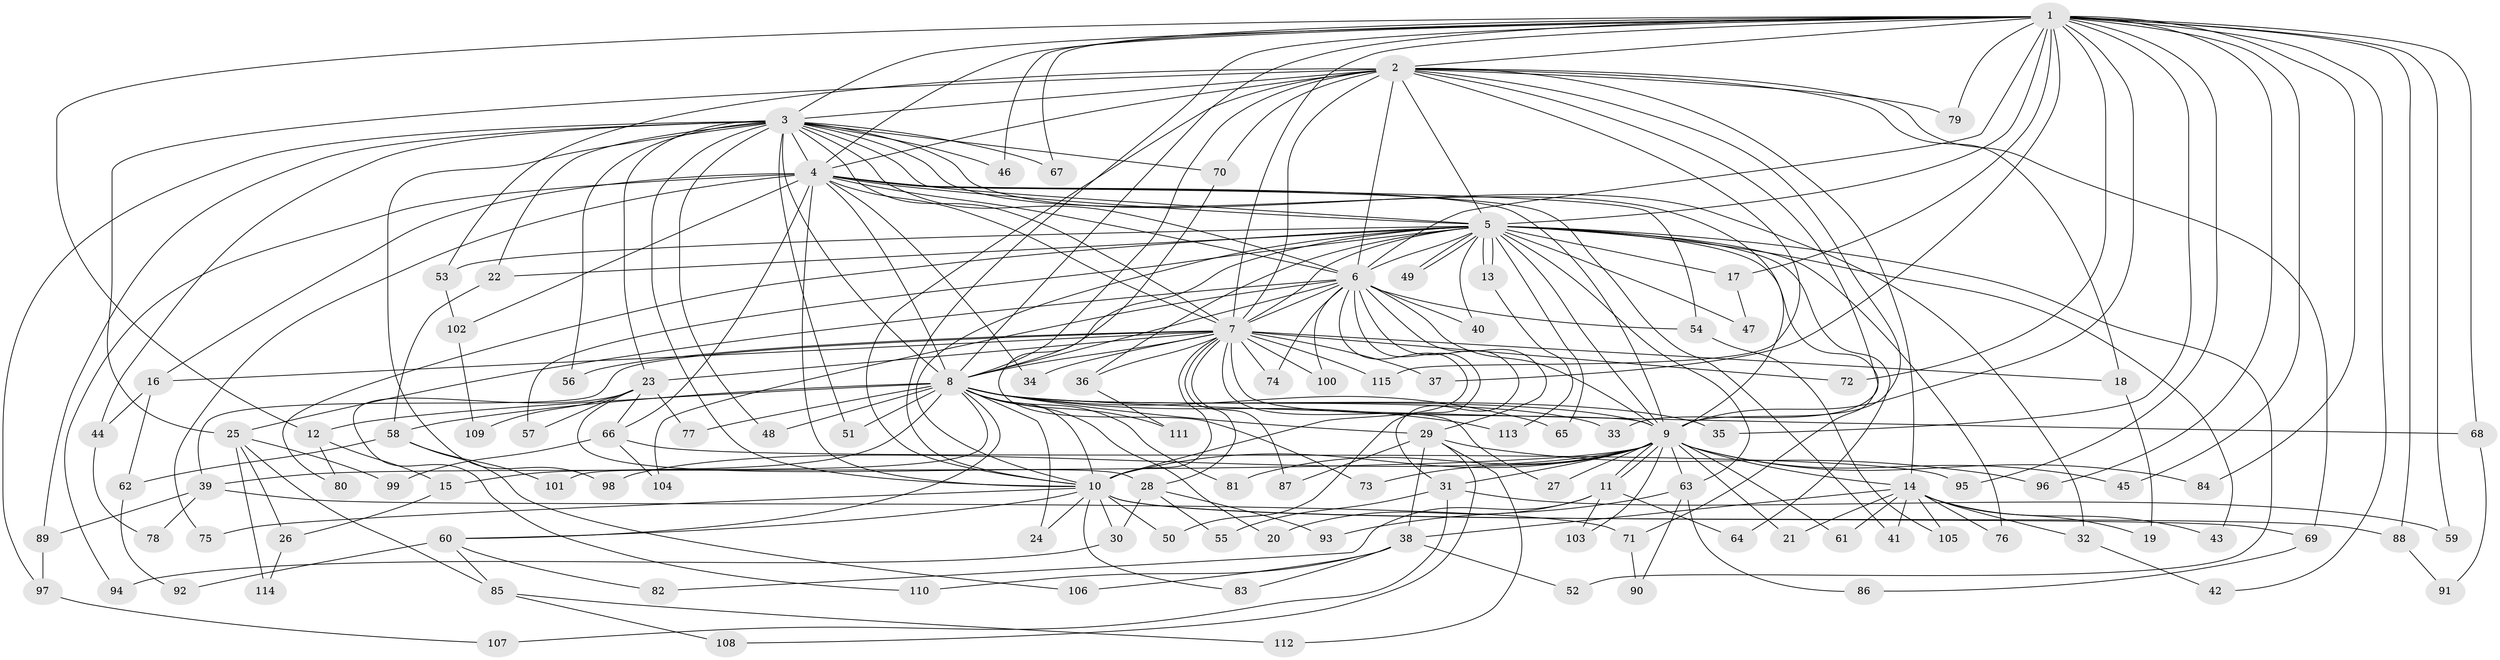 // coarse degree distribution, {5: 0.09876543209876543, 22: 0.012345679012345678, 2: 0.4567901234567901, 3: 0.20987654320987653, 25: 0.012345679012345678, 4: 0.04938271604938271, 16: 0.037037037037037035, 24: 0.024691358024691357, 11: 0.012345679012345678, 1: 0.012345679012345678, 20: 0.012345679012345678, 17: 0.012345679012345678, 8: 0.012345679012345678, 6: 0.012345679012345678, 7: 0.012345679012345678, 14: 0.012345679012345678}
// Generated by graph-tools (version 1.1) at 2025/36/03/04/25 23:36:25]
// undirected, 115 vertices, 255 edges
graph export_dot {
  node [color=gray90,style=filled];
  1;
  2;
  3;
  4;
  5;
  6;
  7;
  8;
  9;
  10;
  11;
  12;
  13;
  14;
  15;
  16;
  17;
  18;
  19;
  20;
  21;
  22;
  23;
  24;
  25;
  26;
  27;
  28;
  29;
  30;
  31;
  32;
  33;
  34;
  35;
  36;
  37;
  38;
  39;
  40;
  41;
  42;
  43;
  44;
  45;
  46;
  47;
  48;
  49;
  50;
  51;
  52;
  53;
  54;
  55;
  56;
  57;
  58;
  59;
  60;
  61;
  62;
  63;
  64;
  65;
  66;
  67;
  68;
  69;
  70;
  71;
  72;
  73;
  74;
  75;
  76;
  77;
  78;
  79;
  80;
  81;
  82;
  83;
  84;
  85;
  86;
  87;
  88;
  89;
  90;
  91;
  92;
  93;
  94;
  95;
  96;
  97;
  98;
  99;
  100;
  101;
  102;
  103;
  104;
  105;
  106;
  107;
  108;
  109;
  110;
  111;
  112;
  113;
  114;
  115;
  1 -- 2;
  1 -- 3;
  1 -- 4;
  1 -- 5;
  1 -- 6;
  1 -- 7;
  1 -- 8;
  1 -- 9;
  1 -- 10;
  1 -- 12;
  1 -- 17;
  1 -- 35;
  1 -- 37;
  1 -- 42;
  1 -- 45;
  1 -- 46;
  1 -- 59;
  1 -- 67;
  1 -- 68;
  1 -- 72;
  1 -- 79;
  1 -- 84;
  1 -- 88;
  1 -- 95;
  1 -- 96;
  2 -- 3;
  2 -- 4;
  2 -- 5;
  2 -- 6;
  2 -- 7;
  2 -- 8;
  2 -- 9;
  2 -- 10;
  2 -- 14;
  2 -- 18;
  2 -- 25;
  2 -- 33;
  2 -- 53;
  2 -- 69;
  2 -- 70;
  2 -- 79;
  2 -- 115;
  3 -- 4;
  3 -- 5;
  3 -- 6;
  3 -- 7;
  3 -- 8;
  3 -- 9;
  3 -- 10;
  3 -- 22;
  3 -- 23;
  3 -- 32;
  3 -- 44;
  3 -- 46;
  3 -- 48;
  3 -- 51;
  3 -- 56;
  3 -- 67;
  3 -- 70;
  3 -- 89;
  3 -- 97;
  3 -- 98;
  4 -- 5;
  4 -- 6;
  4 -- 7;
  4 -- 8;
  4 -- 9;
  4 -- 10;
  4 -- 16;
  4 -- 34;
  4 -- 41;
  4 -- 54;
  4 -- 66;
  4 -- 75;
  4 -- 94;
  4 -- 102;
  5 -- 6;
  5 -- 7;
  5 -- 8;
  5 -- 9;
  5 -- 10;
  5 -- 13;
  5 -- 13;
  5 -- 17;
  5 -- 22;
  5 -- 36;
  5 -- 40;
  5 -- 43;
  5 -- 47;
  5 -- 49;
  5 -- 49;
  5 -- 52;
  5 -- 53;
  5 -- 57;
  5 -- 63;
  5 -- 64;
  5 -- 65;
  5 -- 71;
  5 -- 76;
  5 -- 80;
  6 -- 7;
  6 -- 8;
  6 -- 9;
  6 -- 10;
  6 -- 25;
  6 -- 29;
  6 -- 31;
  6 -- 40;
  6 -- 50;
  6 -- 54;
  6 -- 74;
  6 -- 100;
  6 -- 104;
  7 -- 8;
  7 -- 9;
  7 -- 10;
  7 -- 16;
  7 -- 18;
  7 -- 23;
  7 -- 27;
  7 -- 28;
  7 -- 34;
  7 -- 36;
  7 -- 37;
  7 -- 39;
  7 -- 56;
  7 -- 72;
  7 -- 74;
  7 -- 87;
  7 -- 100;
  7 -- 115;
  8 -- 9;
  8 -- 10;
  8 -- 12;
  8 -- 15;
  8 -- 20;
  8 -- 24;
  8 -- 29;
  8 -- 33;
  8 -- 35;
  8 -- 48;
  8 -- 51;
  8 -- 58;
  8 -- 60;
  8 -- 65;
  8 -- 68;
  8 -- 77;
  8 -- 81;
  8 -- 101;
  8 -- 111;
  8 -- 113;
  9 -- 10;
  9 -- 11;
  9 -- 11;
  9 -- 14;
  9 -- 21;
  9 -- 27;
  9 -- 31;
  9 -- 39;
  9 -- 45;
  9 -- 61;
  9 -- 63;
  9 -- 73;
  9 -- 81;
  9 -- 84;
  9 -- 98;
  9 -- 103;
  10 -- 24;
  10 -- 30;
  10 -- 50;
  10 -- 60;
  10 -- 69;
  10 -- 75;
  10 -- 83;
  10 -- 88;
  11 -- 20;
  11 -- 64;
  11 -- 82;
  11 -- 103;
  12 -- 15;
  12 -- 80;
  13 -- 113;
  14 -- 19;
  14 -- 21;
  14 -- 32;
  14 -- 38;
  14 -- 41;
  14 -- 43;
  14 -- 61;
  14 -- 76;
  14 -- 105;
  15 -- 26;
  16 -- 44;
  16 -- 62;
  17 -- 47;
  18 -- 19;
  22 -- 58;
  23 -- 28;
  23 -- 57;
  23 -- 66;
  23 -- 77;
  23 -- 109;
  23 -- 110;
  25 -- 26;
  25 -- 85;
  25 -- 99;
  25 -- 114;
  26 -- 114;
  28 -- 30;
  28 -- 55;
  28 -- 93;
  29 -- 38;
  29 -- 87;
  29 -- 96;
  29 -- 108;
  29 -- 112;
  30 -- 94;
  31 -- 55;
  31 -- 59;
  31 -- 107;
  32 -- 42;
  36 -- 111;
  38 -- 52;
  38 -- 83;
  38 -- 106;
  38 -- 110;
  39 -- 71;
  39 -- 78;
  39 -- 89;
  44 -- 78;
  53 -- 102;
  54 -- 105;
  58 -- 62;
  58 -- 101;
  58 -- 106;
  60 -- 82;
  60 -- 85;
  60 -- 92;
  62 -- 92;
  63 -- 86;
  63 -- 90;
  63 -- 93;
  66 -- 95;
  66 -- 99;
  66 -- 104;
  68 -- 91;
  69 -- 86;
  70 -- 73;
  71 -- 90;
  85 -- 108;
  85 -- 112;
  88 -- 91;
  89 -- 97;
  97 -- 107;
  102 -- 109;
}
